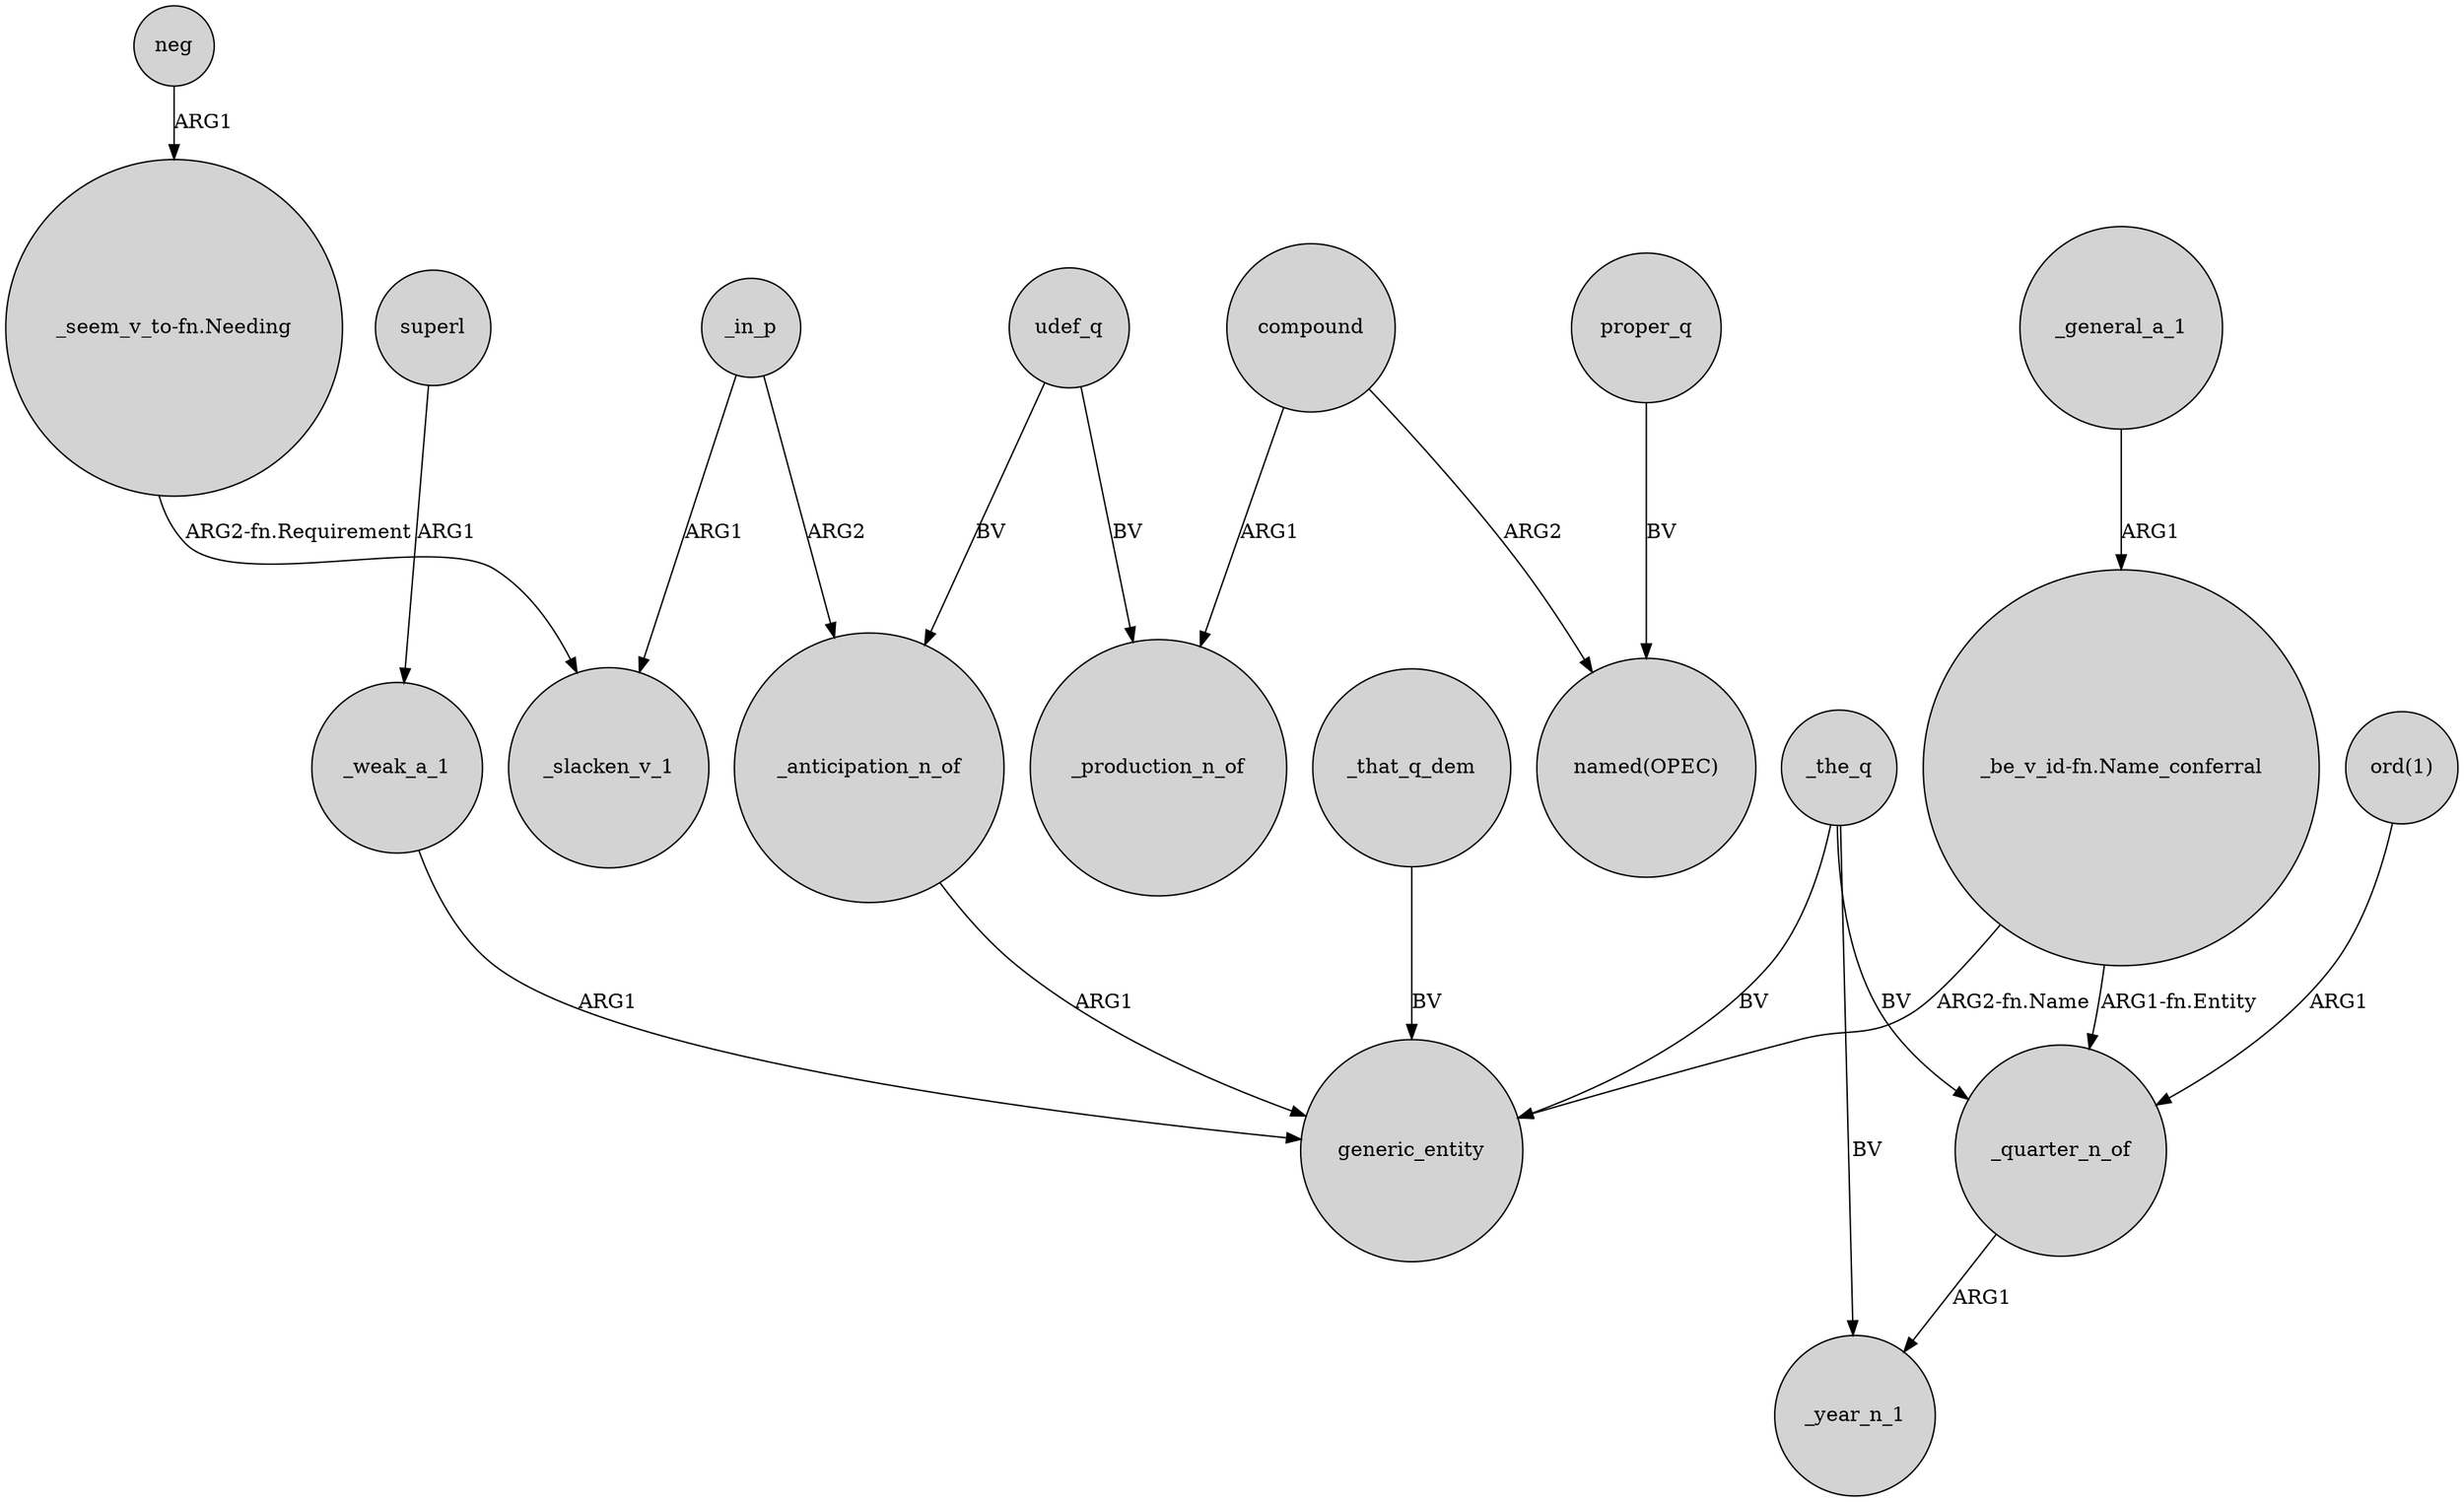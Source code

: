 digraph {
	node [shape=circle style=filled]
	"_be_v_id-fn.Name_conferral" -> generic_entity [label="ARG2-fn.Name"]
	"ord(1)" -> _quarter_n_of [label=ARG1]
	_anticipation_n_of -> generic_entity [label=ARG1]
	_weak_a_1 -> generic_entity [label=ARG1]
	"_seem_v_to-fn.Needing" -> _slacken_v_1 [label="ARG2-fn.Requirement"]
	superl -> _weak_a_1 [label=ARG1]
	_general_a_1 -> "_be_v_id-fn.Name_conferral" [label=ARG1]
	_the_q -> _quarter_n_of [label=BV]
	proper_q -> "named(OPEC)" [label=BV]
	_in_p -> _anticipation_n_of [label=ARG2]
	_the_q -> _year_n_1 [label=BV]
	"_be_v_id-fn.Name_conferral" -> _quarter_n_of [label="ARG1-fn.Entity"]
	_the_q -> generic_entity [label=BV]
	udef_q -> _anticipation_n_of [label=BV]
	_in_p -> _slacken_v_1 [label=ARG1]
	neg -> "_seem_v_to-fn.Needing" [label=ARG1]
	compound -> "named(OPEC)" [label=ARG2]
	_that_q_dem -> generic_entity [label=BV]
	compound -> _production_n_of [label=ARG1]
	udef_q -> _production_n_of [label=BV]
	_quarter_n_of -> _year_n_1 [label=ARG1]
}

